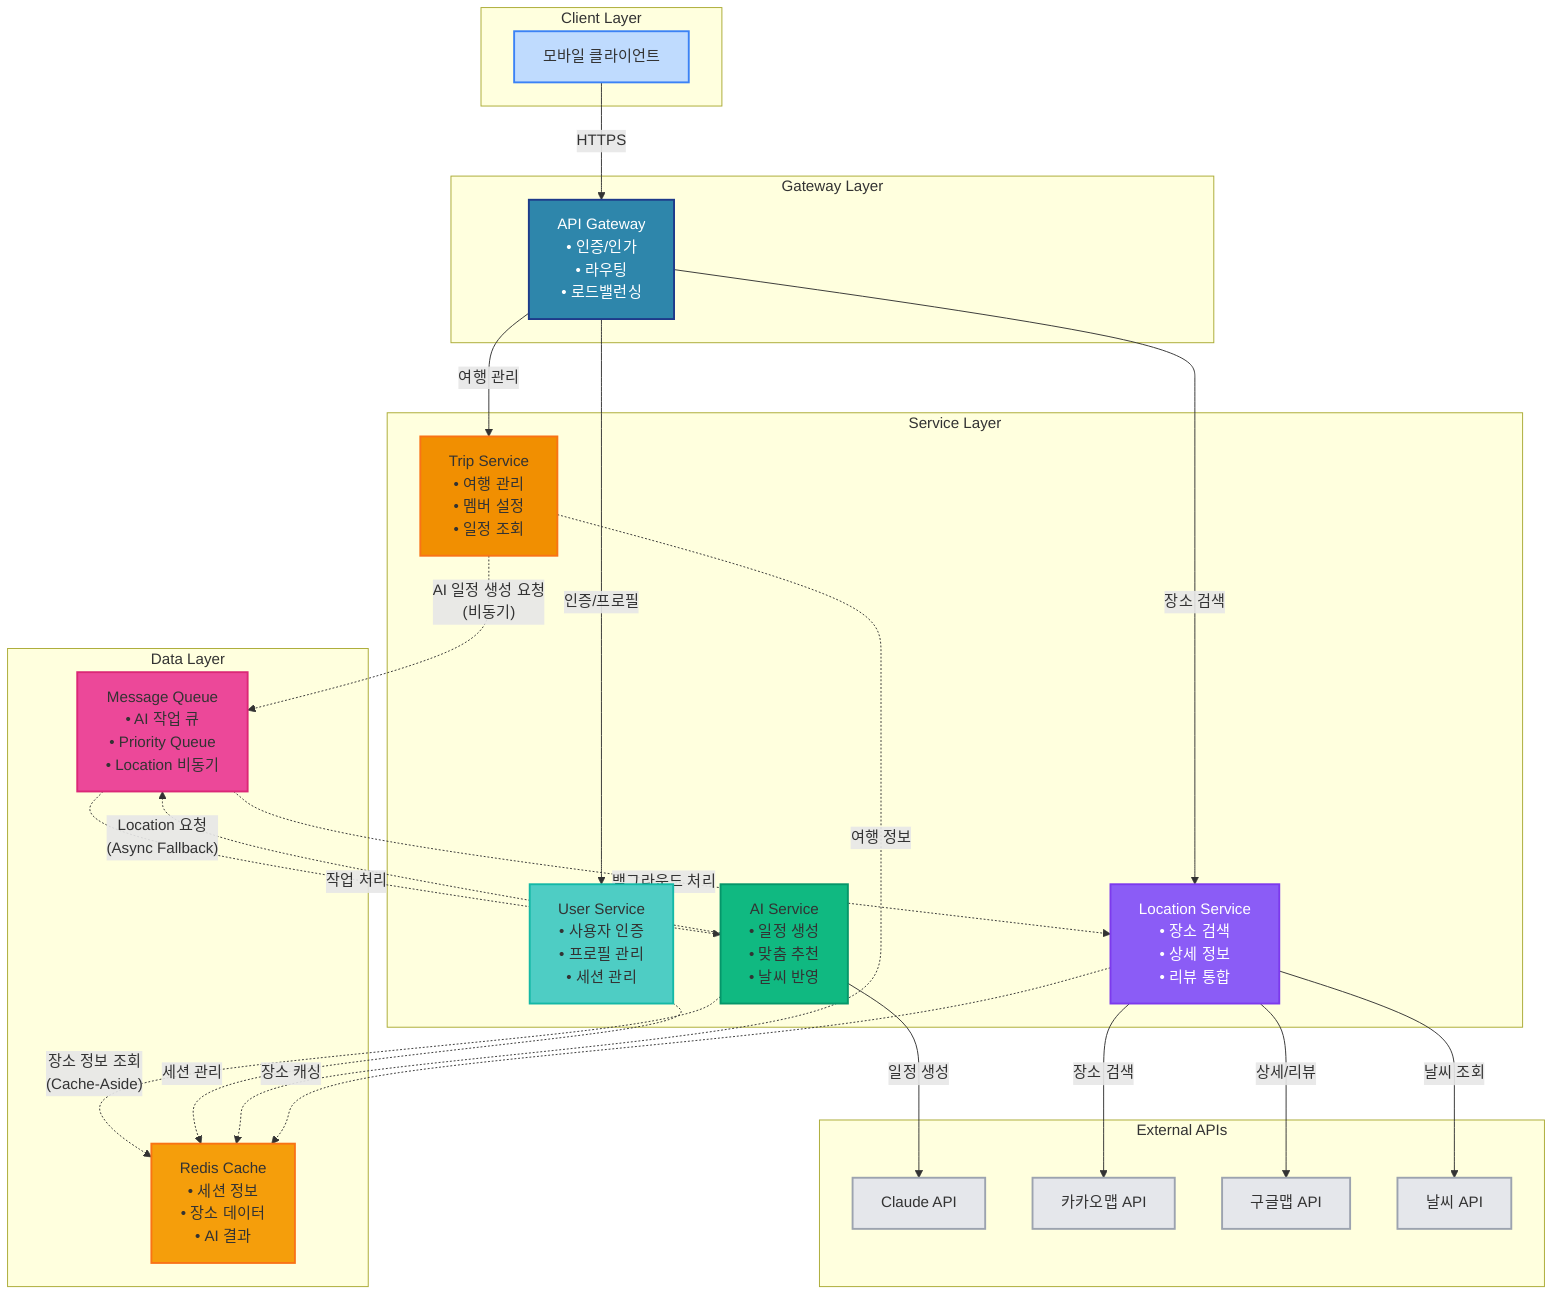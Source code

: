 graph TB
    %% TripGen 논리 아키텍처 - Context Map
    
    %% Client Layer
    subgraph "Client Layer"
        Mobile["모바일 클라이언트"]
    end
    
    %% Gateway Layer
    subgraph "Gateway Layer"
        Gateway["API Gateway<br/>• 인증/인가<br/>• 라우팅<br/>• 로드밸런싱"]
    end
    
    %% Service Layer
    subgraph "Service Layer"
        UserSvc["User Service<br/>• 사용자 인증<br/>• 프로필 관리<br/>• 세션 관리"]
        TripSvc["Trip Service<br/>• 여행 관리<br/>• 멤버 설정<br/>• 일정 조회"]
        AISvc["AI Service<br/>• 일정 생성<br/>• 맞춤 추천<br/>• 날씨 반영"]
        LocationSvc["Location Service<br/>• 장소 검색<br/>• 상세 정보<br/>• 리뷰 통합"]
    end
    
    %% Data Layer
    subgraph "Data Layer"
        Cache["Redis Cache<br/>• 세션 정보<br/>• 장소 데이터<br/>• AI 결과"]
        Queue["Message Queue<br/>• AI 작업 큐<br/>• Priority Queue<br/>• Location 비동기"]
    end
    
    %% External APIs
    subgraph "External APIs"
        Claude["Claude API"]
        Kakao["카카오맵 API"]
        Google["구글맵 API"]
        Weather["날씨 API"]
    end
    
    %% Client to Gateway (단일 연결)
    Mobile -->|HTTPS| Gateway
    
    %% Gateway to Services (동기)
    Gateway -->|인증/프로필| UserSvc
    Gateway -->|여행 관리| TripSvc
    Gateway -->|장소 검색| LocationSvc
    
    %% Service Dependencies
    TripSvc -.->|"AI 일정 생성 요청<br/>(비동기)"| Queue
    Queue -.->|작업 처리| AISvc
    
    %% AI Service Dependencies
    AISvc -.->|"장소 정보 조회<br/>(Cache-Aside)"| Cache
    AISvc -.->|"Location 요청<br/>(Async Fallback)"| Queue
    Queue -.->|백그라운드 처리| LocationSvc
    
    %% Cache Dependencies
    UserSvc -.->|세션 관리| Cache
    TripSvc -.->|여행 정보| Cache
    LocationSvc -.->|장소 캐싱| Cache
    
    %% External API Dependencies
    AISvc -->|일정 생성| Claude
    LocationSvc -->|장소 검색| Kakao
    LocationSvc -->|상세/리뷰| Google
    LocationSvc -->|날씨 조회| Weather
    
    %% Styling
    classDef client fill:#BFDBFE,stroke:#3B82F6,stroke-width:2px
    classDef gateway fill:#2E86AB,stroke:#1E3A8A,stroke-width:2px,color:#fff
    classDef user fill:#4ECDC4,stroke:#14B8A6,stroke-width:2px
    classDef trip fill:#F18F01,stroke:#F97316,stroke-width:2px
    classDef ai fill:#10B981,stroke:#059669,stroke-width:2px
    classDef location fill:#8B5CF6,stroke:#7C3AED,stroke-width:2px,color:#fff
    classDef cache fill:#F59E0B,stroke:#F97316,stroke-width:2px
    classDef queue fill:#EC4899,stroke:#DB2777,stroke-width:2px
    classDef external fill:#E5E7EB,stroke:#9CA3AF,stroke-width:2px
    
    class Mobile client
    class Gateway gateway
    class UserSvc user
    class TripSvc trip
    class AISvc ai
    class LocationSvc location
    class Cache cache
    class Queue queue
    class Claude,Kakao,Google,Weather external